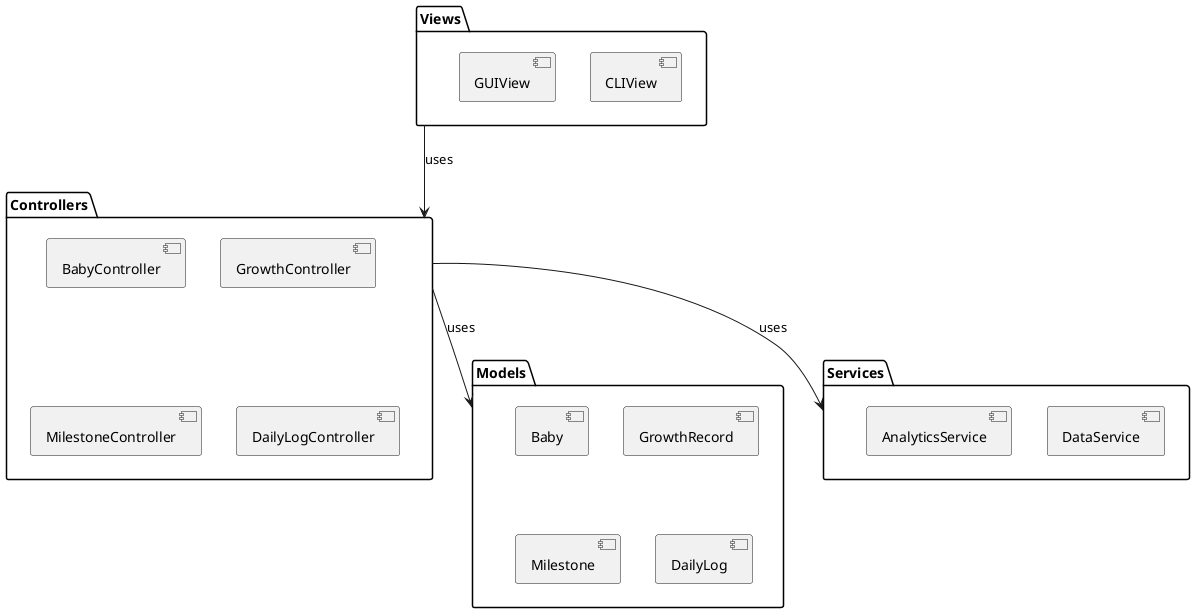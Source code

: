 @startuml relationships
package "Models" {
    [Baby]
    [GrowthRecord]
    [Milestone]
    [DailyLog]
}

package "Controllers" {
    [BabyController]
    [GrowthController]
    [MilestoneController]
    [DailyLogController]
}

package "Services" {
    [DataService]
    [AnalyticsService]
}

package "Views" {
    [CLIView]
    [GUIView]
}

Controllers --> Models : uses
Views --> Controllers : uses
Controllers --> Services : uses

@enduml